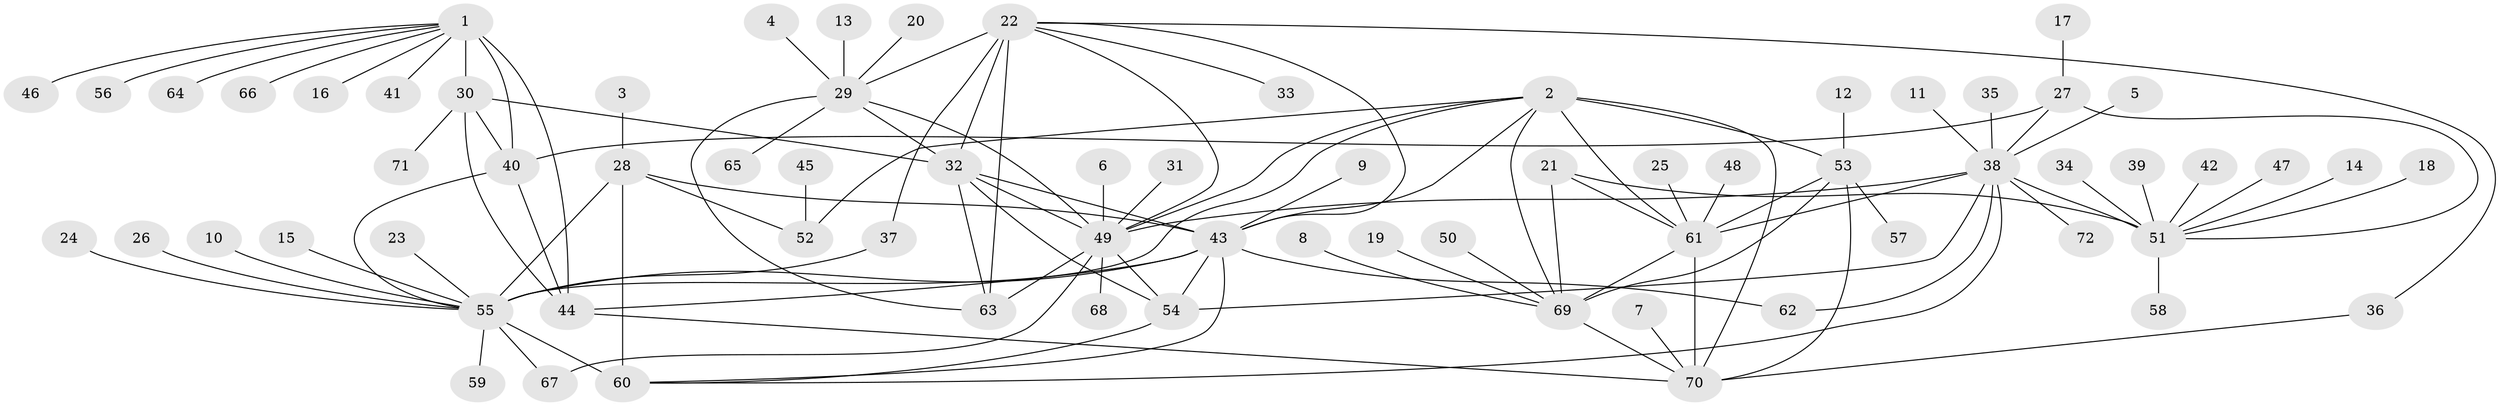 // original degree distribution, {12: 0.027972027972027972, 10: 0.055944055944055944, 6: 0.027972027972027972, 8: 0.03496503496503497, 11: 0.02097902097902098, 9: 0.03496503496503497, 15: 0.006993006993006993, 7: 0.02097902097902098, 14: 0.006993006993006993, 13: 0.006993006993006993, 1: 0.5874125874125874, 2: 0.11888111888111888, 3: 0.03496503496503497, 4: 0.013986013986013986}
// Generated by graph-tools (version 1.1) at 2025/02/03/09/25 03:02:48]
// undirected, 72 vertices, 110 edges
graph export_dot {
graph [start="1"]
  node [color=gray90,style=filled];
  1;
  2;
  3;
  4;
  5;
  6;
  7;
  8;
  9;
  10;
  11;
  12;
  13;
  14;
  15;
  16;
  17;
  18;
  19;
  20;
  21;
  22;
  23;
  24;
  25;
  26;
  27;
  28;
  29;
  30;
  31;
  32;
  33;
  34;
  35;
  36;
  37;
  38;
  39;
  40;
  41;
  42;
  43;
  44;
  45;
  46;
  47;
  48;
  49;
  50;
  51;
  52;
  53;
  54;
  55;
  56;
  57;
  58;
  59;
  60;
  61;
  62;
  63;
  64;
  65;
  66;
  67;
  68;
  69;
  70;
  71;
  72;
  1 -- 16 [weight=1.0];
  1 -- 30 [weight=4.0];
  1 -- 40 [weight=4.0];
  1 -- 41 [weight=1.0];
  1 -- 44 [weight=4.0];
  1 -- 46 [weight=1.0];
  1 -- 56 [weight=1.0];
  1 -- 64 [weight=1.0];
  1 -- 66 [weight=1.0];
  2 -- 43 [weight=1.0];
  2 -- 49 [weight=1.0];
  2 -- 52 [weight=1.0];
  2 -- 53 [weight=1.0];
  2 -- 55 [weight=1.0];
  2 -- 61 [weight=1.0];
  2 -- 69 [weight=1.0];
  2 -- 70 [weight=3.0];
  3 -- 28 [weight=1.0];
  4 -- 29 [weight=1.0];
  5 -- 38 [weight=1.0];
  6 -- 49 [weight=1.0];
  7 -- 70 [weight=1.0];
  8 -- 69 [weight=1.0];
  9 -- 43 [weight=1.0];
  10 -- 55 [weight=1.0];
  11 -- 38 [weight=1.0];
  12 -- 53 [weight=1.0];
  13 -- 29 [weight=1.0];
  14 -- 51 [weight=1.0];
  15 -- 55 [weight=1.0];
  17 -- 27 [weight=1.0];
  18 -- 51 [weight=1.0];
  19 -- 69 [weight=1.0];
  20 -- 29 [weight=1.0];
  21 -- 51 [weight=1.0];
  21 -- 61 [weight=1.0];
  21 -- 69 [weight=1.0];
  22 -- 29 [weight=2.0];
  22 -- 32 [weight=2.0];
  22 -- 33 [weight=1.0];
  22 -- 36 [weight=1.0];
  22 -- 37 [weight=1.0];
  22 -- 43 [weight=1.0];
  22 -- 49 [weight=2.0];
  22 -- 63 [weight=4.0];
  23 -- 55 [weight=1.0];
  24 -- 55 [weight=1.0];
  25 -- 61 [weight=1.0];
  26 -- 55 [weight=1.0];
  27 -- 38 [weight=3.0];
  27 -- 40 [weight=1.0];
  27 -- 51 [weight=3.0];
  28 -- 43 [weight=1.0];
  28 -- 52 [weight=1.0];
  28 -- 55 [weight=4.0];
  28 -- 60 [weight=1.0];
  29 -- 32 [weight=1.0];
  29 -- 49 [weight=1.0];
  29 -- 63 [weight=2.0];
  29 -- 65 [weight=1.0];
  30 -- 32 [weight=1.0];
  30 -- 40 [weight=1.0];
  30 -- 44 [weight=1.0];
  30 -- 71 [weight=1.0];
  31 -- 49 [weight=1.0];
  32 -- 43 [weight=1.0];
  32 -- 49 [weight=1.0];
  32 -- 54 [weight=1.0];
  32 -- 63 [weight=2.0];
  34 -- 51 [weight=1.0];
  35 -- 38 [weight=1.0];
  36 -- 70 [weight=1.0];
  37 -- 55 [weight=1.0];
  38 -- 49 [weight=1.0];
  38 -- 51 [weight=9.0];
  38 -- 54 [weight=1.0];
  38 -- 60 [weight=1.0];
  38 -- 61 [weight=1.0];
  38 -- 62 [weight=1.0];
  38 -- 72 [weight=1.0];
  39 -- 51 [weight=1.0];
  40 -- 44 [weight=1.0];
  40 -- 55 [weight=1.0];
  42 -- 51 [weight=1.0];
  43 -- 44 [weight=1.0];
  43 -- 54 [weight=1.0];
  43 -- 55 [weight=4.0];
  43 -- 60 [weight=1.0];
  43 -- 62 [weight=1.0];
  44 -- 70 [weight=1.0];
  45 -- 52 [weight=1.0];
  47 -- 51 [weight=1.0];
  48 -- 61 [weight=1.0];
  49 -- 54 [weight=1.0];
  49 -- 63 [weight=2.0];
  49 -- 67 [weight=1.0];
  49 -- 68 [weight=1.0];
  50 -- 69 [weight=1.0];
  51 -- 58 [weight=1.0];
  53 -- 57 [weight=1.0];
  53 -- 61 [weight=1.0];
  53 -- 69 [weight=1.0];
  53 -- 70 [weight=3.0];
  54 -- 60 [weight=1.0];
  55 -- 59 [weight=1.0];
  55 -- 60 [weight=4.0];
  55 -- 67 [weight=1.0];
  61 -- 69 [weight=1.0];
  61 -- 70 [weight=3.0];
  69 -- 70 [weight=3.0];
}
